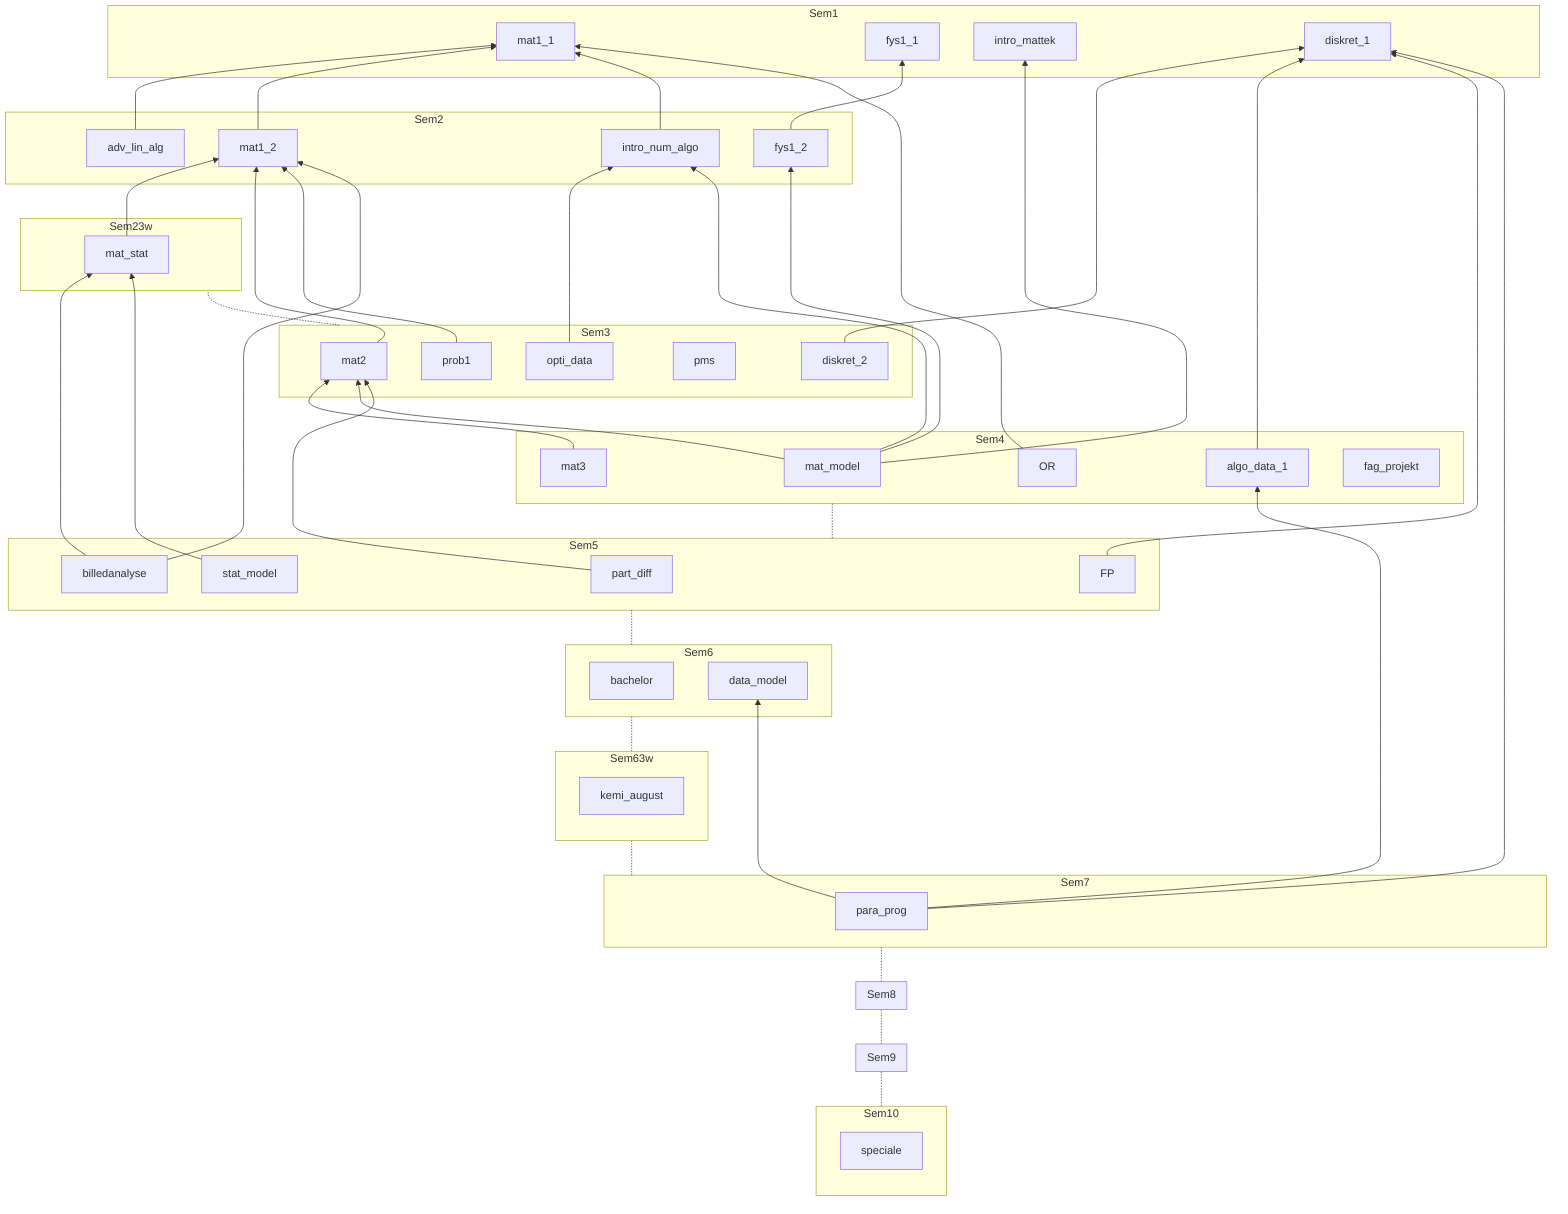 flowchart BT
  subgraph Sem1
    direction LR
      mat1_1
      fys1_1
      intro_mattek
      diskret_1
  end
  subgraph Sem2
      mat1_2
      fys1_2
      adv_lin_alg
      intro_num_algo
  end


  adv_lin_alg --> mat1_1
  mat1_2 --> mat1_1
  fys1_2 --> fys1_1
  intro_num_algo --> mat1_1
  
  subgraph Sem23w
    mat_stat
  end


  mat_stat --> mat1_2
  
  subgraph Sem3
    mat2
    diskret_2
    opti_data
    pms
    prob1
  end

  mat2 --> mat1_2
  diskret_2 --> diskret_1
  prob1 --> mat1_2
  opti_data --> intro_num_algo

  Sem3 -.- Sem23w

  subgraph Sem4
    mat_model;
    mat3;
    algo_data_1;
    OR;
    fag_projekt;
  end

  mat3 --> mat2;
  mat_model --> mat2;
  mat_model --> intro_num_algo;
  mat_model --> intro_mattek;
  mat_model --> fys1_2;
  OR --> mat1_1;
  algo_data_1 --> diskret_1;

  subgraph Sem5
    part_diff;
    billedanalyse;
    stat_model;
    FP;
  end

  part_diff --> mat2;
  billedanalyse --> mat1_2;
  billedanalyse --> mat_stat;
  stat_model --> mat_stat;
  FP --> diskret_1;

  Sem5 -.- Sem4

  subgraph Sem6
    bachelor;
    data_model;
  end

  Sem6 -.- Sem5 

  subgraph Sem63w
    kemi_august;  
  end

  Sem63w -.- Sem6

  subgraph Sem7
    para_prog
  end

  Sem7 -.- Sem63w

  para_prog --> diskret_1;
  para_prog --> algo_data_1;
  para_prog --> data_model;

  subgraph Sem8

  end

  Sem8 -.- Sem7

  subgraph Sem9

  end  

  Sem9 -.- Sem8

  subgraph Sem10
    speciale
  end  

  Sem10 -.- Sem9